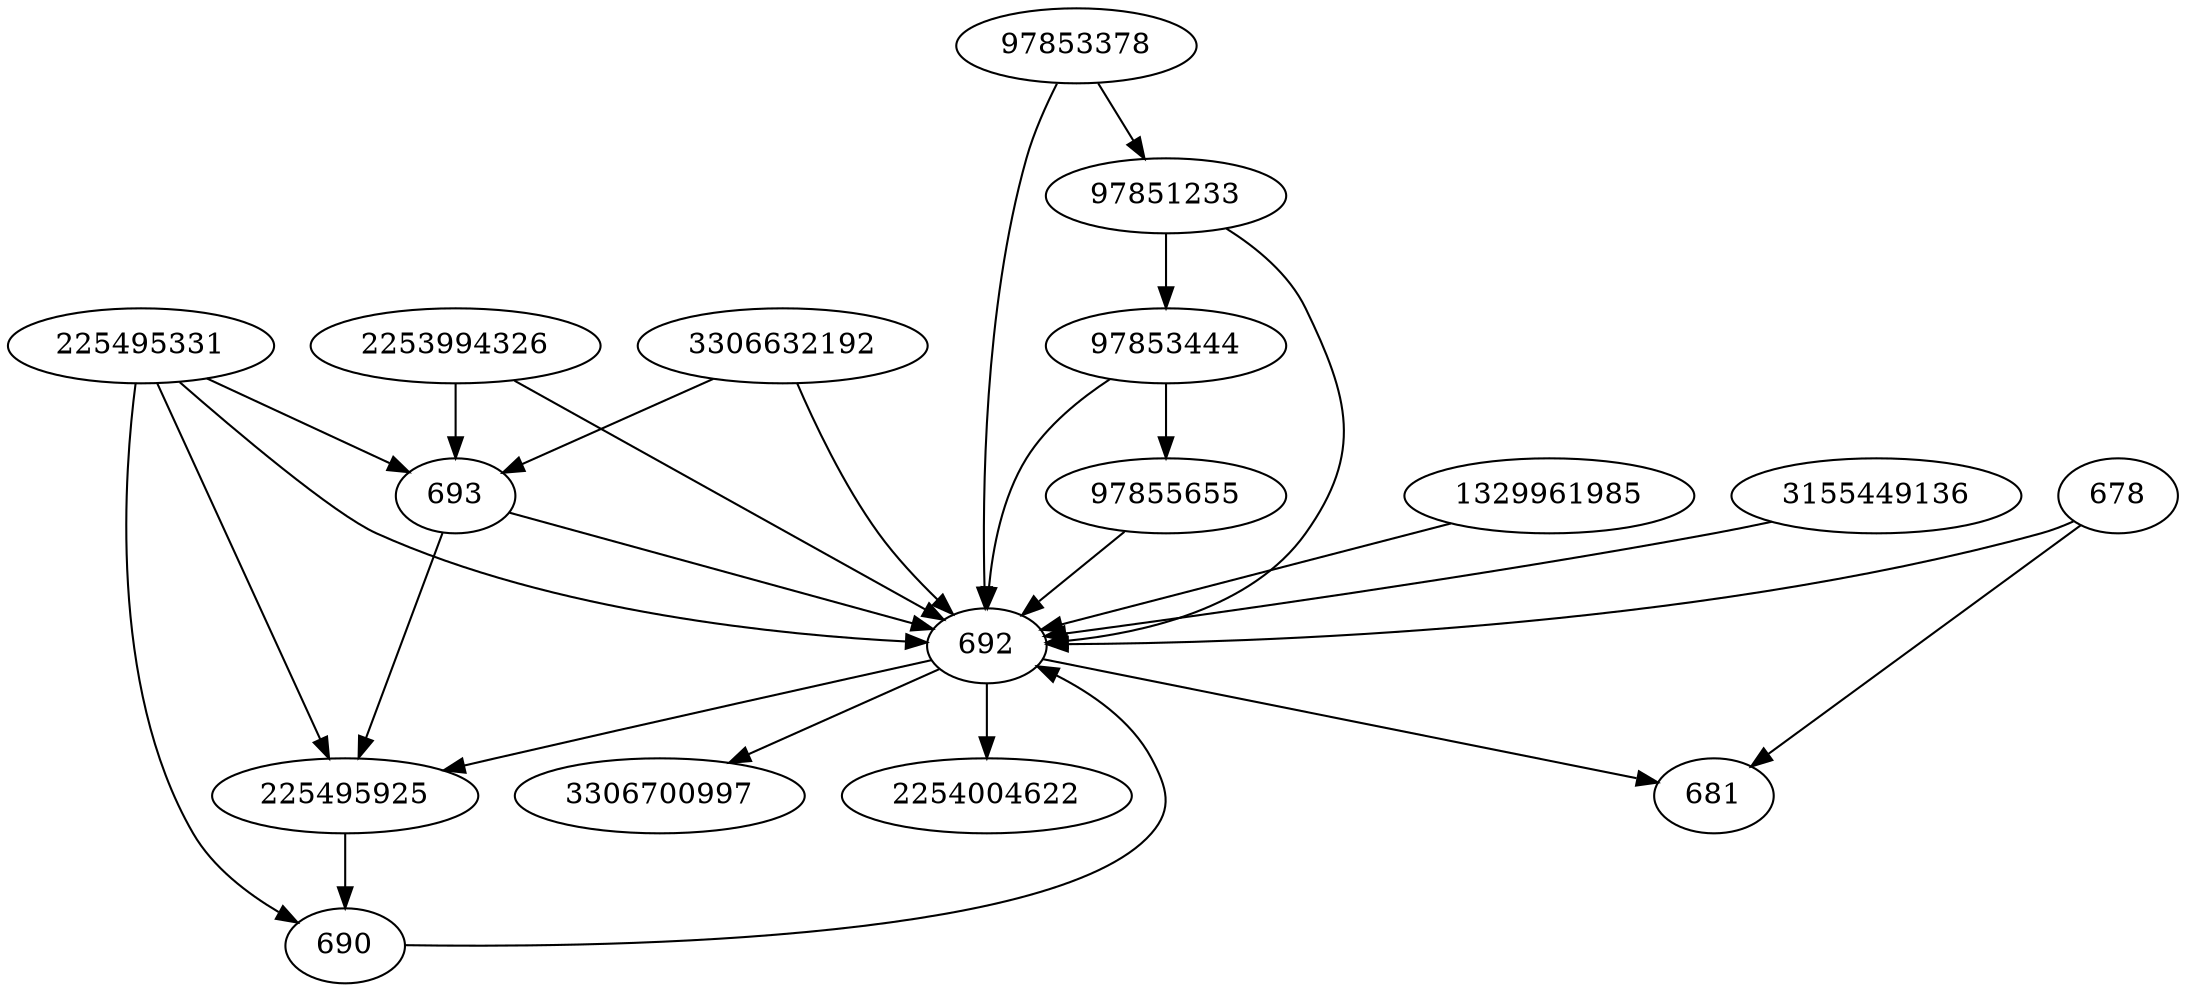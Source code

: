 strict digraph  {
3306632192;
97851233;
97853378;
225495331;
97853444;
1329961985;
678;
97855655;
3306700997;
681;
2254004622;
3155449136;
690;
692;
693;
2253994326;
225495925;
3306632192 -> 692;
3306632192 -> 693;
97851233 -> 97853444;
97851233 -> 692;
97853378 -> 97851233;
97853378 -> 692;
225495331 -> 690;
225495331 -> 225495925;
225495331 -> 692;
225495331 -> 693;
97853444 -> 97855655;
97853444 -> 692;
1329961985 -> 692;
678 -> 692;
678 -> 681;
97855655 -> 692;
3155449136 -> 692;
690 -> 692;
692 -> 2254004622;
692 -> 225495925;
692 -> 681;
692 -> 3306700997;
693 -> 692;
693 -> 225495925;
2253994326 -> 692;
2253994326 -> 693;
225495925 -> 690;
}
